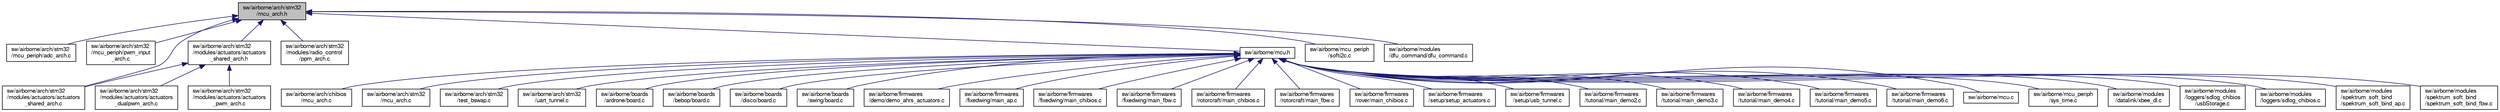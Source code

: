 digraph "sw/airborne/arch/stm32/mcu_arch.h"
{
  edge [fontname="FreeSans",fontsize="10",labelfontname="FreeSans",labelfontsize="10"];
  node [fontname="FreeSans",fontsize="10",shape=record];
  Node1 [label="sw/airborne/arch/stm32\l/mcu_arch.h",height=0.2,width=0.4,color="black", fillcolor="grey75", style="filled", fontcolor="black"];
  Node1 -> Node2 [dir="back",color="midnightblue",fontsize="10",style="solid",fontname="FreeSans"];
  Node2 [label="sw/airborne/arch/stm32\l/mcu_periph/adc_arch.c",height=0.2,width=0.4,color="black", fillcolor="white", style="filled",URL="$stm32_2mcu__periph_2adc__arch_8c.html",tooltip="Driver for the analog to digital converters on STM32. "];
  Node1 -> Node3 [dir="back",color="midnightblue",fontsize="10",style="solid",fontname="FreeSans"];
  Node3 [label="sw/airborne/arch/stm32\l/mcu_periph/pwm_input\l_arch.c",height=0.2,width=0.4,color="black", fillcolor="white", style="filled",URL="$stm32_2mcu__periph_2pwm__input__arch_8c.html",tooltip="handling of smt32 PWM input using a timer with capture. "];
  Node1 -> Node4 [dir="back",color="midnightblue",fontsize="10",style="solid",fontname="FreeSans"];
  Node4 [label="sw/airborne/arch/stm32\l/modules/actuators/actuators\l_shared_arch.c",height=0.2,width=0.4,color="black", fillcolor="white", style="filled",URL="$actuators__shared__arch_8c.html",tooltip="STM32 PWM and dualPWM servos shared functions. "];
  Node1 -> Node5 [dir="back",color="midnightblue",fontsize="10",style="solid",fontname="FreeSans"];
  Node5 [label="sw/airborne/arch/stm32\l/modules/actuators/actuators\l_shared_arch.h",height=0.2,width=0.4,color="black", fillcolor="white", style="filled",URL="$actuators__shared__arch_8h.html",tooltip="STM32 PWM and dualPWM servos shared functions. "];
  Node5 -> Node6 [dir="back",color="midnightblue",fontsize="10",style="solid",fontname="FreeSans"];
  Node6 [label="sw/airborne/arch/stm32\l/modules/actuators/actuators\l_dualpwm_arch.c",height=0.2,width=0.4,color="black", fillcolor="white", style="filled",URL="$stm32_2modules_2actuators_2actuators__dualpwm__arch_8c.html",tooltip="STM32 dual PWM servos handling. "];
  Node5 -> Node7 [dir="back",color="midnightblue",fontsize="10",style="solid",fontname="FreeSans"];
  Node7 [label="sw/airborne/arch/stm32\l/modules/actuators/actuators\l_pwm_arch.c",height=0.2,width=0.4,color="black", fillcolor="white", style="filled",URL="$stm32_2modules_2actuators_2actuators__pwm__arch_8c.html",tooltip="STM32 PWM servos handling. "];
  Node5 -> Node4 [dir="back",color="midnightblue",fontsize="10",style="solid",fontname="FreeSans"];
  Node1 -> Node8 [dir="back",color="midnightblue",fontsize="10",style="solid",fontname="FreeSans"];
  Node8 [label="sw/airborne/arch/stm32\l/modules/radio_control\l/ppm_arch.c",height=0.2,width=0.4,color="black", fillcolor="white", style="filled",URL="$stm32_2modules_2radio__control_2ppm__arch_8c.html",tooltip="STM32 ppm decoder. "];
  Node1 -> Node9 [dir="back",color="midnightblue",fontsize="10",style="solid",fontname="FreeSans"];
  Node9 [label="sw/airborne/mcu.h",height=0.2,width=0.4,color="black", fillcolor="white", style="filled",URL="$mcu_8h.html",tooltip="Arch independent mcu ( Micro Controller Unit ) utilities. "];
  Node9 -> Node10 [dir="back",color="midnightblue",fontsize="10",style="solid",fontname="FreeSans"];
  Node10 [label="sw/airborne/arch/chibios\l/mcu_arch.c",height=0.2,width=0.4,color="black", fillcolor="white", style="filled",URL="$chibios_2mcu__arch_8c.html",tooltip="Microcontroller initialization function for ChibiOS. "];
  Node9 -> Node11 [dir="back",color="midnightblue",fontsize="10",style="solid",fontname="FreeSans"];
  Node11 [label="sw/airborne/arch/stm32\l/mcu_arch.c",height=0.2,width=0.4,color="black", fillcolor="white", style="filled",URL="$stm32_2mcu__arch_8c.html",tooltip="stm32 arch dependant microcontroller initialisation functions. "];
  Node9 -> Node12 [dir="back",color="midnightblue",fontsize="10",style="solid",fontname="FreeSans"];
  Node12 [label="sw/airborne/arch/stm32\l/test_bswap.c",height=0.2,width=0.4,color="black", fillcolor="white", style="filled",URL="$test__bswap_8c.html"];
  Node9 -> Node13 [dir="back",color="midnightblue",fontsize="10",style="solid",fontname="FreeSans"];
  Node13 [label="sw/airborne/arch/stm32\l/uart_tunnel.c",height=0.2,width=0.4,color="black", fillcolor="white", style="filled",URL="$uart__tunnel_8c.html"];
  Node9 -> Node14 [dir="back",color="midnightblue",fontsize="10",style="solid",fontname="FreeSans"];
  Node14 [label="sw/airborne/boards\l/ardrone/board.c",height=0.2,width=0.4,color="black", fillcolor="white", style="filled",URL="$ardrone_2board_8c.html",tooltip="ARDrone2 specific board initialization function. "];
  Node9 -> Node15 [dir="back",color="midnightblue",fontsize="10",style="solid",fontname="FreeSans"];
  Node15 [label="sw/airborne/boards\l/bebop/board.c",height=0.2,width=0.4,color="black", fillcolor="white", style="filled",URL="$bebop_2board_8c.html",tooltip="Bebop specific board initialization function. "];
  Node9 -> Node16 [dir="back",color="midnightblue",fontsize="10",style="solid",fontname="FreeSans"];
  Node16 [label="sw/airborne/boards\l/disco/board.c",height=0.2,width=0.4,color="black", fillcolor="white", style="filled",URL="$disco_2board_8c.html",tooltip="Disco specific board initialization function. "];
  Node9 -> Node17 [dir="back",color="midnightblue",fontsize="10",style="solid",fontname="FreeSans"];
  Node17 [label="sw/airborne/boards\l/swing/board.c",height=0.2,width=0.4,color="black", fillcolor="white", style="filled",URL="$swing_2board_8c.html",tooltip="Swing specific board initialization function. "];
  Node9 -> Node18 [dir="back",color="midnightblue",fontsize="10",style="solid",fontname="FreeSans"];
  Node18 [label="sw/airborne/firmwares\l/demo/demo_ahrs_actuators.c",height=0.2,width=0.4,color="black", fillcolor="white", style="filled",URL="$demo__ahrs__actuators_8c.html",tooltip="Demo prog with ahrs and simple roll/pitch commands to actuators. "];
  Node9 -> Node19 [dir="back",color="midnightblue",fontsize="10",style="solid",fontname="FreeSans"];
  Node19 [label="sw/airborne/firmwares\l/fixedwing/main_ap.c",height=0.2,width=0.4,color="black", fillcolor="white", style="filled",URL="$fixedwing_2main__ap_8c.html",tooltip="AP ( AutoPilot ) tasks. "];
  Node9 -> Node20 [dir="back",color="midnightblue",fontsize="10",style="solid",fontname="FreeSans"];
  Node20 [label="sw/airborne/firmwares\l/fixedwing/main_chibios.c",height=0.2,width=0.4,color="black", fillcolor="white", style="filled",URL="$fixedwing_2main__chibios_8c.html"];
  Node9 -> Node21 [dir="back",color="midnightblue",fontsize="10",style="solid",fontname="FreeSans"];
  Node21 [label="sw/airborne/firmwares\l/fixedwing/main_fbw.c",height=0.2,width=0.4,color="black", fillcolor="white", style="filled",URL="$fixedwing_2main__fbw_8c.html",tooltip="FBW ( FlyByWire ) process. "];
  Node9 -> Node22 [dir="back",color="midnightblue",fontsize="10",style="solid",fontname="FreeSans"];
  Node22 [label="sw/airborne/firmwares\l/rotorcraft/main_chibios.c",height=0.2,width=0.4,color="black", fillcolor="white", style="filled",URL="$rotorcraft_2main__chibios_8c.html"];
  Node9 -> Node23 [dir="back",color="midnightblue",fontsize="10",style="solid",fontname="FreeSans"];
  Node23 [label="sw/airborne/firmwares\l/rotorcraft/main_fbw.c",height=0.2,width=0.4,color="black", fillcolor="white", style="filled",URL="$rotorcraft_2main__fbw_8c.html",tooltip="Rotorcraft FBW main loop. "];
  Node9 -> Node24 [dir="back",color="midnightblue",fontsize="10",style="solid",fontname="FreeSans"];
  Node24 [label="sw/airborne/firmwares\l/rover/main_chibios.c",height=0.2,width=0.4,color="black", fillcolor="white", style="filled",URL="$rover_2main__chibios_8c.html"];
  Node9 -> Node25 [dir="back",color="midnightblue",fontsize="10",style="solid",fontname="FreeSans"];
  Node25 [label="sw/airborne/firmwares\l/setup/setup_actuators.c",height=0.2,width=0.4,color="black", fillcolor="white", style="filled",URL="$setup__actuators_8c.html"];
  Node9 -> Node26 [dir="back",color="midnightblue",fontsize="10",style="solid",fontname="FreeSans"];
  Node26 [label="sw/airborne/firmwares\l/setup/usb_tunnel.c",height=0.2,width=0.4,color="black", fillcolor="white", style="filled",URL="$usb__tunnel_8c.html",tooltip="USB tunnel application. "];
  Node9 -> Node27 [dir="back",color="midnightblue",fontsize="10",style="solid",fontname="FreeSans"];
  Node27 [label="sw/airborne/firmwares\l/tutorial/main_demo2.c",height=0.2,width=0.4,color="black", fillcolor="white", style="filled",URL="$main__demo2_8c.html"];
  Node9 -> Node28 [dir="back",color="midnightblue",fontsize="10",style="solid",fontname="FreeSans"];
  Node28 [label="sw/airborne/firmwares\l/tutorial/main_demo3.c",height=0.2,width=0.4,color="black", fillcolor="white", style="filled",URL="$main__demo3_8c.html"];
  Node9 -> Node29 [dir="back",color="midnightblue",fontsize="10",style="solid",fontname="FreeSans"];
  Node29 [label="sw/airborne/firmwares\l/tutorial/main_demo4.c",height=0.2,width=0.4,color="black", fillcolor="white", style="filled",URL="$main__demo4_8c.html"];
  Node9 -> Node30 [dir="back",color="midnightblue",fontsize="10",style="solid",fontname="FreeSans"];
  Node30 [label="sw/airborne/firmwares\l/tutorial/main_demo5.c",height=0.2,width=0.4,color="black", fillcolor="white", style="filled",URL="$main__demo5_8c.html"];
  Node9 -> Node31 [dir="back",color="midnightblue",fontsize="10",style="solid",fontname="FreeSans"];
  Node31 [label="sw/airborne/firmwares\l/tutorial/main_demo6.c",height=0.2,width=0.4,color="black", fillcolor="white", style="filled",URL="$main__demo6_8c.html"];
  Node9 -> Node32 [dir="back",color="midnightblue",fontsize="10",style="solid",fontname="FreeSans"];
  Node32 [label="sw/airborne/mcu.c",height=0.2,width=0.4,color="black", fillcolor="white", style="filled",URL="$mcu_8c.html",tooltip="Arch independent mcu ( Micro Controller Unit ) utilities. "];
  Node9 -> Node33 [dir="back",color="midnightblue",fontsize="10",style="solid",fontname="FreeSans"];
  Node33 [label="sw/airborne/mcu_periph\l/sys_time.c",height=0.2,width=0.4,color="black", fillcolor="white", style="filled",URL="$sys__time_8c.html",tooltip="Architecture independent timing functions. "];
  Node9 -> Node34 [dir="back",color="midnightblue",fontsize="10",style="solid",fontname="FreeSans"];
  Node34 [label="sw/airborne/modules\l/datalink/xbee_dl.c",height=0.2,width=0.4,color="black", fillcolor="white", style="filled",URL="$xbee__dl_8c.html"];
  Node9 -> Node35 [dir="back",color="midnightblue",fontsize="10",style="solid",fontname="FreeSans"];
  Node35 [label="sw/airborne/modules\l/loggers/sdlog_chibios\l/usbStorage.c",height=0.2,width=0.4,color="black", fillcolor="white", style="filled",URL="$usbStorage_8c.html"];
  Node9 -> Node36 [dir="back",color="midnightblue",fontsize="10",style="solid",fontname="FreeSans"];
  Node36 [label="sw/airborne/modules\l/loggers/sdlog_chibios.c",height=0.2,width=0.4,color="black", fillcolor="white", style="filled",URL="$sdlog__chibios_8c.html"];
  Node9 -> Node37 [dir="back",color="midnightblue",fontsize="10",style="solid",fontname="FreeSans"];
  Node37 [label="sw/airborne/modules\l/spektrum_soft_bind\l/spektrum_soft_bind_ap.c",height=0.2,width=0.4,color="black", fillcolor="white", style="filled",URL="$spektrum__soft__bind__ap_8c.html"];
  Node9 -> Node38 [dir="back",color="midnightblue",fontsize="10",style="solid",fontname="FreeSans"];
  Node38 [label="sw/airborne/modules\l/spektrum_soft_bind\l/spektrum_soft_bind_fbw.c",height=0.2,width=0.4,color="black", fillcolor="white", style="filled",URL="$spektrum__soft__bind__fbw_8c.html"];
  Node1 -> Node39 [dir="back",color="midnightblue",fontsize="10",style="solid",fontname="FreeSans"];
  Node39 [label="sw/airborne/mcu_periph\l/softi2c.c",height=0.2,width=0.4,color="black", fillcolor="white", style="filled",URL="$softi2c_8c.html",tooltip="Platform-independent software I2C implementation. "];
  Node1 -> Node40 [dir="back",color="midnightblue",fontsize="10",style="solid",fontname="FreeSans"];
  Node40 [label="sw/airborne/modules\l/dfu_command/dfu_command.c",height=0.2,width=0.4,color="black", fillcolor="white", style="filled",URL="$dfu__command_8c.html"];
}
